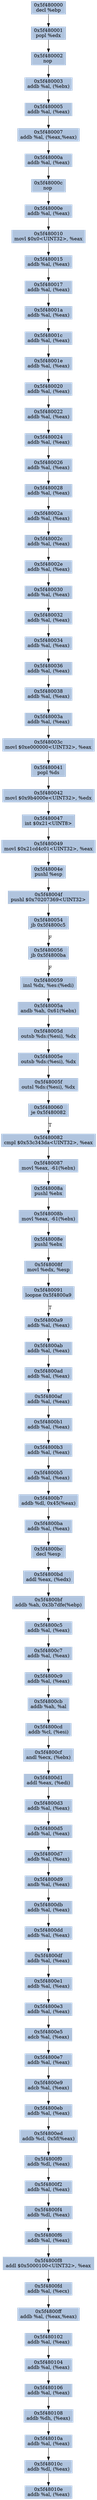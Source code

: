 digraph G {
node[shape=rectangle,style=filled,fillcolor=lightsteelblue,color=lightsteelblue]
bgcolor="transparent"
a0x5f480000decl_ebp[label="0x5f480000\ndecl %ebp"];
a0x5f480001popl_edx[label="0x5f480001\npopl %edx"];
a0x5f480002nop_[label="0x5f480002\nnop "];
a0x5f480003addb_al_ebx_[label="0x5f480003\naddb %al, (%ebx)"];
a0x5f480005addb_al_eax_[label="0x5f480005\naddb %al, (%eax)"];
a0x5f480007addb_al_eaxeax_[label="0x5f480007\naddb %al, (%eax,%eax)"];
a0x5f48000aaddb_al_eax_[label="0x5f48000a\naddb %al, (%eax)"];
a0x5f48000cnop_[label="0x5f48000c\nnop "];
a0x5f48000eaddb_al_eax_[label="0x5f48000e\naddb %al, (%eax)"];
a0x5f480010movl_0x0UINT32_eax[label="0x5f480010\nmovl $0x0<UINT32>, %eax"];
a0x5f480015addb_al_eax_[label="0x5f480015\naddb %al, (%eax)"];
a0x5f480017addb_al_eax_[label="0x5f480017\naddb %al, (%eax)"];
a0x5f48001aaddb_al_eax_[label="0x5f48001a\naddb %al, (%eax)"];
a0x5f48001caddb_al_eax_[label="0x5f48001c\naddb %al, (%eax)"];
a0x5f48001eaddb_al_eax_[label="0x5f48001e\naddb %al, (%eax)"];
a0x5f480020addb_al_eax_[label="0x5f480020\naddb %al, (%eax)"];
a0x5f480022addb_al_eax_[label="0x5f480022\naddb %al, (%eax)"];
a0x5f480024addb_al_eax_[label="0x5f480024\naddb %al, (%eax)"];
a0x5f480026addb_al_eax_[label="0x5f480026\naddb %al, (%eax)"];
a0x5f480028addb_al_eax_[label="0x5f480028\naddb %al, (%eax)"];
a0x5f48002aaddb_al_eax_[label="0x5f48002a\naddb %al, (%eax)"];
a0x5f48002caddb_al_eax_[label="0x5f48002c\naddb %al, (%eax)"];
a0x5f48002eaddb_al_eax_[label="0x5f48002e\naddb %al, (%eax)"];
a0x5f480030addb_al_eax_[label="0x5f480030\naddb %al, (%eax)"];
a0x5f480032addb_al_eax_[label="0x5f480032\naddb %al, (%eax)"];
a0x5f480034addb_al_eax_[label="0x5f480034\naddb %al, (%eax)"];
a0x5f480036addb_al_eax_[label="0x5f480036\naddb %al, (%eax)"];
a0x5f480038addb_al_eax_[label="0x5f480038\naddb %al, (%eax)"];
a0x5f48003aaddb_al_eax_[label="0x5f48003a\naddb %al, (%eax)"];
a0x5f48003cmovl_0xe000000UINT32_eax[label="0x5f48003c\nmovl $0xe000000<UINT32>, %eax"];
a0x5f480041popl_ds[label="0x5f480041\npopl %ds"];
a0x5f480042movl_0x9b4000eUINT32_edx[label="0x5f480042\nmovl $0x9b4000e<UINT32>, %edx"];
a0x5f480047int_0x21UINT8[label="0x5f480047\nint $0x21<UINT8>"];
a0x5f480049movl_0x21cd4c01UINT32_eax[label="0x5f480049\nmovl $0x21cd4c01<UINT32>, %eax"];
a0x5f48004epushl_esp[label="0x5f48004e\npushl %esp"];
a0x5f48004fpushl_0x70207369UINT32[label="0x5f48004f\npushl $0x70207369<UINT32>"];
a0x5f480054jb_0x5f4800c5[label="0x5f480054\njb 0x5f4800c5"];
a0x5f480056jb_0x5f4800ba[label="0x5f480056\njb 0x5f4800ba"];
a0x5f480059insl_dx_es_edi_[label="0x5f480059\ninsl %dx, %es:(%edi)"];
a0x5f48005aandb_ah_0x61ebx_[label="0x5f48005a\nandb %ah, 0x61(%ebx)"];
a0x5f48005doutsb_ds_esi__dx[label="0x5f48005d\noutsb %ds:(%esi), %dx"];
a0x5f48005eoutsb_ds_esi__dx[label="0x5f48005e\noutsb %ds:(%esi), %dx"];
a0x5f48005foutsl_ds_esi__dx[label="0x5f48005f\noutsl %ds:(%esi), %dx"];
a0x5f480060je_0x5f480082[label="0x5f480060\nje 0x5f480082"];
a0x5f480082cmpl_0x53c343daUINT32_eax[label="0x5f480082\ncmpl $0x53c343da<UINT32>, %eax"];
a0x5f480087movl_eax__61ebx_[label="0x5f480087\nmovl %eax, -61(%ebx)"];
a0x5f48008apushl_ebx[label="0x5f48008a\npushl %ebx"];
a0x5f48008bmovl_eax__61ebx_[label="0x5f48008b\nmovl %eax, -61(%ebx)"];
a0x5f48008epushl_ebx[label="0x5f48008e\npushl %ebx"];
a0x5f48008fmovl_edx_esp[label="0x5f48008f\nmovl %edx, %esp"];
a0x5f480091loopne_0x5f4800a9[label="0x5f480091\nloopne 0x5f4800a9"];
a0x5f4800a9addb_al_eax_[label="0x5f4800a9\naddb %al, (%eax)"];
a0x5f4800abaddb_al_eax_[label="0x5f4800ab\naddb %al, (%eax)"];
a0x5f4800adaddb_al_eax_[label="0x5f4800ad\naddb %al, (%eax)"];
a0x5f4800afaddb_al_eax_[label="0x5f4800af\naddb %al, (%eax)"];
a0x5f4800b1addb_al_eax_[label="0x5f4800b1\naddb %al, (%eax)"];
a0x5f4800b3addb_al_eax_[label="0x5f4800b3\naddb %al, (%eax)"];
a0x5f4800b5addb_al_eax_[label="0x5f4800b5\naddb %al, (%eax)"];
a0x5f4800b7addb_dl_0x45eax_[label="0x5f4800b7\naddb %dl, 0x45(%eax)"];
a0x5f4800baaddb_al_eax_[label="0x5f4800ba\naddb %al, (%eax)"];
a0x5f4800bcdecl_esp[label="0x5f4800bc\ndecl %esp"];
a0x5f4800bdaddl_eax_edx_[label="0x5f4800bd\naddl %eax, (%edx)"];
a0x5f4800bfaddb_ah_0x3b7dfeebp_[label="0x5f4800bf\naddb %ah, 0x3b7dfe(%ebp)"];
a0x5f4800c5addb_al_eax_[label="0x5f4800c5\naddb %al, (%eax)"];
a0x5f4800c7addb_al_eax_[label="0x5f4800c7\naddb %al, (%eax)"];
a0x5f4800c9addb_al_eax_[label="0x5f4800c9\naddb %al, (%eax)"];
a0x5f4800cbaddb_ah_al[label="0x5f4800cb\naddb %ah, %al"];
a0x5f4800cdaddb_cl_esi_[label="0x5f4800cd\naddb %cl, (%esi)"];
a0x5f4800cfandl_ecx_ebx_[label="0x5f4800cf\nandl %ecx, (%ebx)"];
a0x5f4800d1addl_eax_edi_[label="0x5f4800d1\naddl %eax, (%edi)"];
a0x5f4800d3addb_al_eax_[label="0x5f4800d3\naddb %al, (%eax)"];
a0x5f4800d5addb_al_eax_[label="0x5f4800d5\naddb %al, (%eax)"];
a0x5f4800d7addb_al_eax_[label="0x5f4800d7\naddb %al, (%eax)"];
a0x5f4800d9andb_al_eax_[label="0x5f4800d9\nandb %al, (%eax)"];
a0x5f4800dbaddb_al_eax_[label="0x5f4800db\naddb %al, (%eax)"];
a0x5f4800ddaddb_al_eax_[label="0x5f4800dd\naddb %al, (%eax)"];
a0x5f4800dfaddb_al_eax_[label="0x5f4800df\naddb %al, (%eax)"];
a0x5f4800e1addb_al_eax_[label="0x5f4800e1\naddb %al, (%eax)"];
a0x5f4800e3addb_al_eax_[label="0x5f4800e3\naddb %al, (%eax)"];
a0x5f4800e5adcb_al_eax_[label="0x5f4800e5\nadcb %al, (%eax)"];
a0x5f4800e7addb_al_eax_[label="0x5f4800e7\naddb %al, (%eax)"];
a0x5f4800e9adcb_al_eax_[label="0x5f4800e9\nadcb %al, (%eax)"];
a0x5f4800ebaddb_al_eax_[label="0x5f4800eb\naddb %al, (%eax)"];
a0x5f4800edaddb_cl_0x5feax_[label="0x5f4800ed\naddb %cl, 0x5f(%eax)"];
a0x5f4800f0addb_dl_eax_[label="0x5f4800f0\naddb %dl, (%eax)"];
a0x5f4800f2addb_al_eax_[label="0x5f4800f2\naddb %al, (%eax)"];
a0x5f4800f4addb_dl_eax_[label="0x5f4800f4\naddb %dl, (%eax)"];
a0x5f4800f6addb_al_eax_[label="0x5f4800f6\naddb %al, (%eax)"];
a0x5f4800f8addl_0x5000100UINT32_eax[label="0x5f4800f8\naddl $0x5000100<UINT32>, %eax"];
a0x5f4800fdaddb_al_ecx_[label="0x5f4800fd\naddb %al, (%ecx)"];
a0x5f4800ffaddb_al_eaxeax_[label="0x5f4800ff\naddb %al, (%eax,%eax)"];
a0x5f480102addb_al_eax_[label="0x5f480102\naddb %al, (%eax)"];
a0x5f480104addb_al_eax_[label="0x5f480104\naddb %al, (%eax)"];
a0x5f480106addb_al_eax_[label="0x5f480106\naddb %al, (%eax)"];
a0x5f480108addb_dh_eax_[label="0x5f480108\naddb %dh, (%eax)"];
a0x5f48010aaddb_al_eax_[label="0x5f48010a\naddb %al, (%eax)"];
a0x5f48010caddb_dl_eax_[label="0x5f48010c\naddb %dl, (%eax)"];
a0x5f48010eaddb_al_eax_[label="0x5f48010e\naddb %al, (%eax)"];
a0x5f480000decl_ebp -> a0x5f480001popl_edx [color="#000000"];
a0x5f480001popl_edx -> a0x5f480002nop_ [color="#000000"];
a0x5f480002nop_ -> a0x5f480003addb_al_ebx_ [color="#000000"];
a0x5f480003addb_al_ebx_ -> a0x5f480005addb_al_eax_ [color="#000000"];
a0x5f480005addb_al_eax_ -> a0x5f480007addb_al_eaxeax_ [color="#000000"];
a0x5f480007addb_al_eaxeax_ -> a0x5f48000aaddb_al_eax_ [color="#000000"];
a0x5f48000aaddb_al_eax_ -> a0x5f48000cnop_ [color="#000000"];
a0x5f48000cnop_ -> a0x5f48000eaddb_al_eax_ [color="#000000"];
a0x5f48000eaddb_al_eax_ -> a0x5f480010movl_0x0UINT32_eax [color="#000000"];
a0x5f480010movl_0x0UINT32_eax -> a0x5f480015addb_al_eax_ [color="#000000"];
a0x5f480015addb_al_eax_ -> a0x5f480017addb_al_eax_ [color="#000000"];
a0x5f480017addb_al_eax_ -> a0x5f48001aaddb_al_eax_ [color="#000000"];
a0x5f48001aaddb_al_eax_ -> a0x5f48001caddb_al_eax_ [color="#000000"];
a0x5f48001caddb_al_eax_ -> a0x5f48001eaddb_al_eax_ [color="#000000"];
a0x5f48001eaddb_al_eax_ -> a0x5f480020addb_al_eax_ [color="#000000"];
a0x5f480020addb_al_eax_ -> a0x5f480022addb_al_eax_ [color="#000000"];
a0x5f480022addb_al_eax_ -> a0x5f480024addb_al_eax_ [color="#000000"];
a0x5f480024addb_al_eax_ -> a0x5f480026addb_al_eax_ [color="#000000"];
a0x5f480026addb_al_eax_ -> a0x5f480028addb_al_eax_ [color="#000000"];
a0x5f480028addb_al_eax_ -> a0x5f48002aaddb_al_eax_ [color="#000000"];
a0x5f48002aaddb_al_eax_ -> a0x5f48002caddb_al_eax_ [color="#000000"];
a0x5f48002caddb_al_eax_ -> a0x5f48002eaddb_al_eax_ [color="#000000"];
a0x5f48002eaddb_al_eax_ -> a0x5f480030addb_al_eax_ [color="#000000"];
a0x5f480030addb_al_eax_ -> a0x5f480032addb_al_eax_ [color="#000000"];
a0x5f480032addb_al_eax_ -> a0x5f480034addb_al_eax_ [color="#000000"];
a0x5f480034addb_al_eax_ -> a0x5f480036addb_al_eax_ [color="#000000"];
a0x5f480036addb_al_eax_ -> a0x5f480038addb_al_eax_ [color="#000000"];
a0x5f480038addb_al_eax_ -> a0x5f48003aaddb_al_eax_ [color="#000000"];
a0x5f48003aaddb_al_eax_ -> a0x5f48003cmovl_0xe000000UINT32_eax [color="#000000"];
a0x5f48003cmovl_0xe000000UINT32_eax -> a0x5f480041popl_ds [color="#000000"];
a0x5f480041popl_ds -> a0x5f480042movl_0x9b4000eUINT32_edx [color="#000000"];
a0x5f480042movl_0x9b4000eUINT32_edx -> a0x5f480047int_0x21UINT8 [color="#000000"];
a0x5f480047int_0x21UINT8 -> a0x5f480049movl_0x21cd4c01UINT32_eax [color="#000000"];
a0x5f480049movl_0x21cd4c01UINT32_eax -> a0x5f48004epushl_esp [color="#000000"];
a0x5f48004epushl_esp -> a0x5f48004fpushl_0x70207369UINT32 [color="#000000"];
a0x5f48004fpushl_0x70207369UINT32 -> a0x5f480054jb_0x5f4800c5 [color="#000000"];
a0x5f480054jb_0x5f4800c5 -> a0x5f480056jb_0x5f4800ba [color="#000000",label="F"];
a0x5f480056jb_0x5f4800ba -> a0x5f480059insl_dx_es_edi_ [color="#000000",label="F"];
a0x5f480059insl_dx_es_edi_ -> a0x5f48005aandb_ah_0x61ebx_ [color="#000000"];
a0x5f48005aandb_ah_0x61ebx_ -> a0x5f48005doutsb_ds_esi__dx [color="#000000"];
a0x5f48005doutsb_ds_esi__dx -> a0x5f48005eoutsb_ds_esi__dx [color="#000000"];
a0x5f48005eoutsb_ds_esi__dx -> a0x5f48005foutsl_ds_esi__dx [color="#000000"];
a0x5f48005foutsl_ds_esi__dx -> a0x5f480060je_0x5f480082 [color="#000000"];
a0x5f480060je_0x5f480082 -> a0x5f480082cmpl_0x53c343daUINT32_eax [color="#000000",label="T"];
a0x5f480082cmpl_0x53c343daUINT32_eax -> a0x5f480087movl_eax__61ebx_ [color="#000000"];
a0x5f480087movl_eax__61ebx_ -> a0x5f48008apushl_ebx [color="#000000"];
a0x5f48008apushl_ebx -> a0x5f48008bmovl_eax__61ebx_ [color="#000000"];
a0x5f48008bmovl_eax__61ebx_ -> a0x5f48008epushl_ebx [color="#000000"];
a0x5f48008epushl_ebx -> a0x5f48008fmovl_edx_esp [color="#000000"];
a0x5f48008fmovl_edx_esp -> a0x5f480091loopne_0x5f4800a9 [color="#000000"];
a0x5f480091loopne_0x5f4800a9 -> a0x5f4800a9addb_al_eax_ [color="#000000",label="T"];
a0x5f4800a9addb_al_eax_ -> a0x5f4800abaddb_al_eax_ [color="#000000"];
a0x5f4800abaddb_al_eax_ -> a0x5f4800adaddb_al_eax_ [color="#000000"];
a0x5f4800adaddb_al_eax_ -> a0x5f4800afaddb_al_eax_ [color="#000000"];
a0x5f4800afaddb_al_eax_ -> a0x5f4800b1addb_al_eax_ [color="#000000"];
a0x5f4800b1addb_al_eax_ -> a0x5f4800b3addb_al_eax_ [color="#000000"];
a0x5f4800b3addb_al_eax_ -> a0x5f4800b5addb_al_eax_ [color="#000000"];
a0x5f4800b5addb_al_eax_ -> a0x5f4800b7addb_dl_0x45eax_ [color="#000000"];
a0x5f4800b7addb_dl_0x45eax_ -> a0x5f4800baaddb_al_eax_ [color="#000000"];
a0x5f4800baaddb_al_eax_ -> a0x5f4800bcdecl_esp [color="#000000"];
a0x5f4800bcdecl_esp -> a0x5f4800bdaddl_eax_edx_ [color="#000000"];
a0x5f4800bdaddl_eax_edx_ -> a0x5f4800bfaddb_ah_0x3b7dfeebp_ [color="#000000"];
a0x5f4800bfaddb_ah_0x3b7dfeebp_ -> a0x5f4800c5addb_al_eax_ [color="#000000"];
a0x5f4800c5addb_al_eax_ -> a0x5f4800c7addb_al_eax_ [color="#000000"];
a0x5f4800c7addb_al_eax_ -> a0x5f4800c9addb_al_eax_ [color="#000000"];
a0x5f4800c9addb_al_eax_ -> a0x5f4800cbaddb_ah_al [color="#000000"];
a0x5f4800cbaddb_ah_al -> a0x5f4800cdaddb_cl_esi_ [color="#000000"];
a0x5f4800cdaddb_cl_esi_ -> a0x5f4800cfandl_ecx_ebx_ [color="#000000"];
a0x5f4800cfandl_ecx_ebx_ -> a0x5f4800d1addl_eax_edi_ [color="#000000"];
a0x5f4800d1addl_eax_edi_ -> a0x5f4800d3addb_al_eax_ [color="#000000"];
a0x5f4800d3addb_al_eax_ -> a0x5f4800d5addb_al_eax_ [color="#000000"];
a0x5f4800d5addb_al_eax_ -> a0x5f4800d7addb_al_eax_ [color="#000000"];
a0x5f4800d7addb_al_eax_ -> a0x5f4800d9andb_al_eax_ [color="#000000"];
a0x5f4800d9andb_al_eax_ -> a0x5f4800dbaddb_al_eax_ [color="#000000"];
a0x5f4800dbaddb_al_eax_ -> a0x5f4800ddaddb_al_eax_ [color="#000000"];
a0x5f4800ddaddb_al_eax_ -> a0x5f4800dfaddb_al_eax_ [color="#000000"];
a0x5f4800dfaddb_al_eax_ -> a0x5f4800e1addb_al_eax_ [color="#000000"];
a0x5f4800e1addb_al_eax_ -> a0x5f4800e3addb_al_eax_ [color="#000000"];
a0x5f4800e3addb_al_eax_ -> a0x5f4800e5adcb_al_eax_ [color="#000000"];
a0x5f4800e5adcb_al_eax_ -> a0x5f4800e7addb_al_eax_ [color="#000000"];
a0x5f4800e7addb_al_eax_ -> a0x5f4800e9adcb_al_eax_ [color="#000000"];
a0x5f4800e9adcb_al_eax_ -> a0x5f4800ebaddb_al_eax_ [color="#000000"];
a0x5f4800ebaddb_al_eax_ -> a0x5f4800edaddb_cl_0x5feax_ [color="#000000"];
a0x5f4800edaddb_cl_0x5feax_ -> a0x5f4800f0addb_dl_eax_ [color="#000000"];
a0x5f4800f0addb_dl_eax_ -> a0x5f4800f2addb_al_eax_ [color="#000000"];
a0x5f4800f2addb_al_eax_ -> a0x5f4800f4addb_dl_eax_ [color="#000000"];
a0x5f4800f4addb_dl_eax_ -> a0x5f4800f6addb_al_eax_ [color="#000000"];
a0x5f4800f6addb_al_eax_ -> a0x5f4800f8addl_0x5000100UINT32_eax [color="#000000"];
a0x5f4800f8addl_0x5000100UINT32_eax -> a0x5f4800fdaddb_al_ecx_ [color="#000000"];
a0x5f4800fdaddb_al_ecx_ -> a0x5f4800ffaddb_al_eaxeax_ [color="#000000"];
a0x5f4800ffaddb_al_eaxeax_ -> a0x5f480102addb_al_eax_ [color="#000000"];
a0x5f480102addb_al_eax_ -> a0x5f480104addb_al_eax_ [color="#000000"];
a0x5f480104addb_al_eax_ -> a0x5f480106addb_al_eax_ [color="#000000"];
a0x5f480106addb_al_eax_ -> a0x5f480108addb_dh_eax_ [color="#000000"];
a0x5f480108addb_dh_eax_ -> a0x5f48010aaddb_al_eax_ [color="#000000"];
a0x5f48010aaddb_al_eax_ -> a0x5f48010caddb_dl_eax_ [color="#000000"];
a0x5f48010caddb_dl_eax_ -> a0x5f48010eaddb_al_eax_ [color="#000000"];
}
